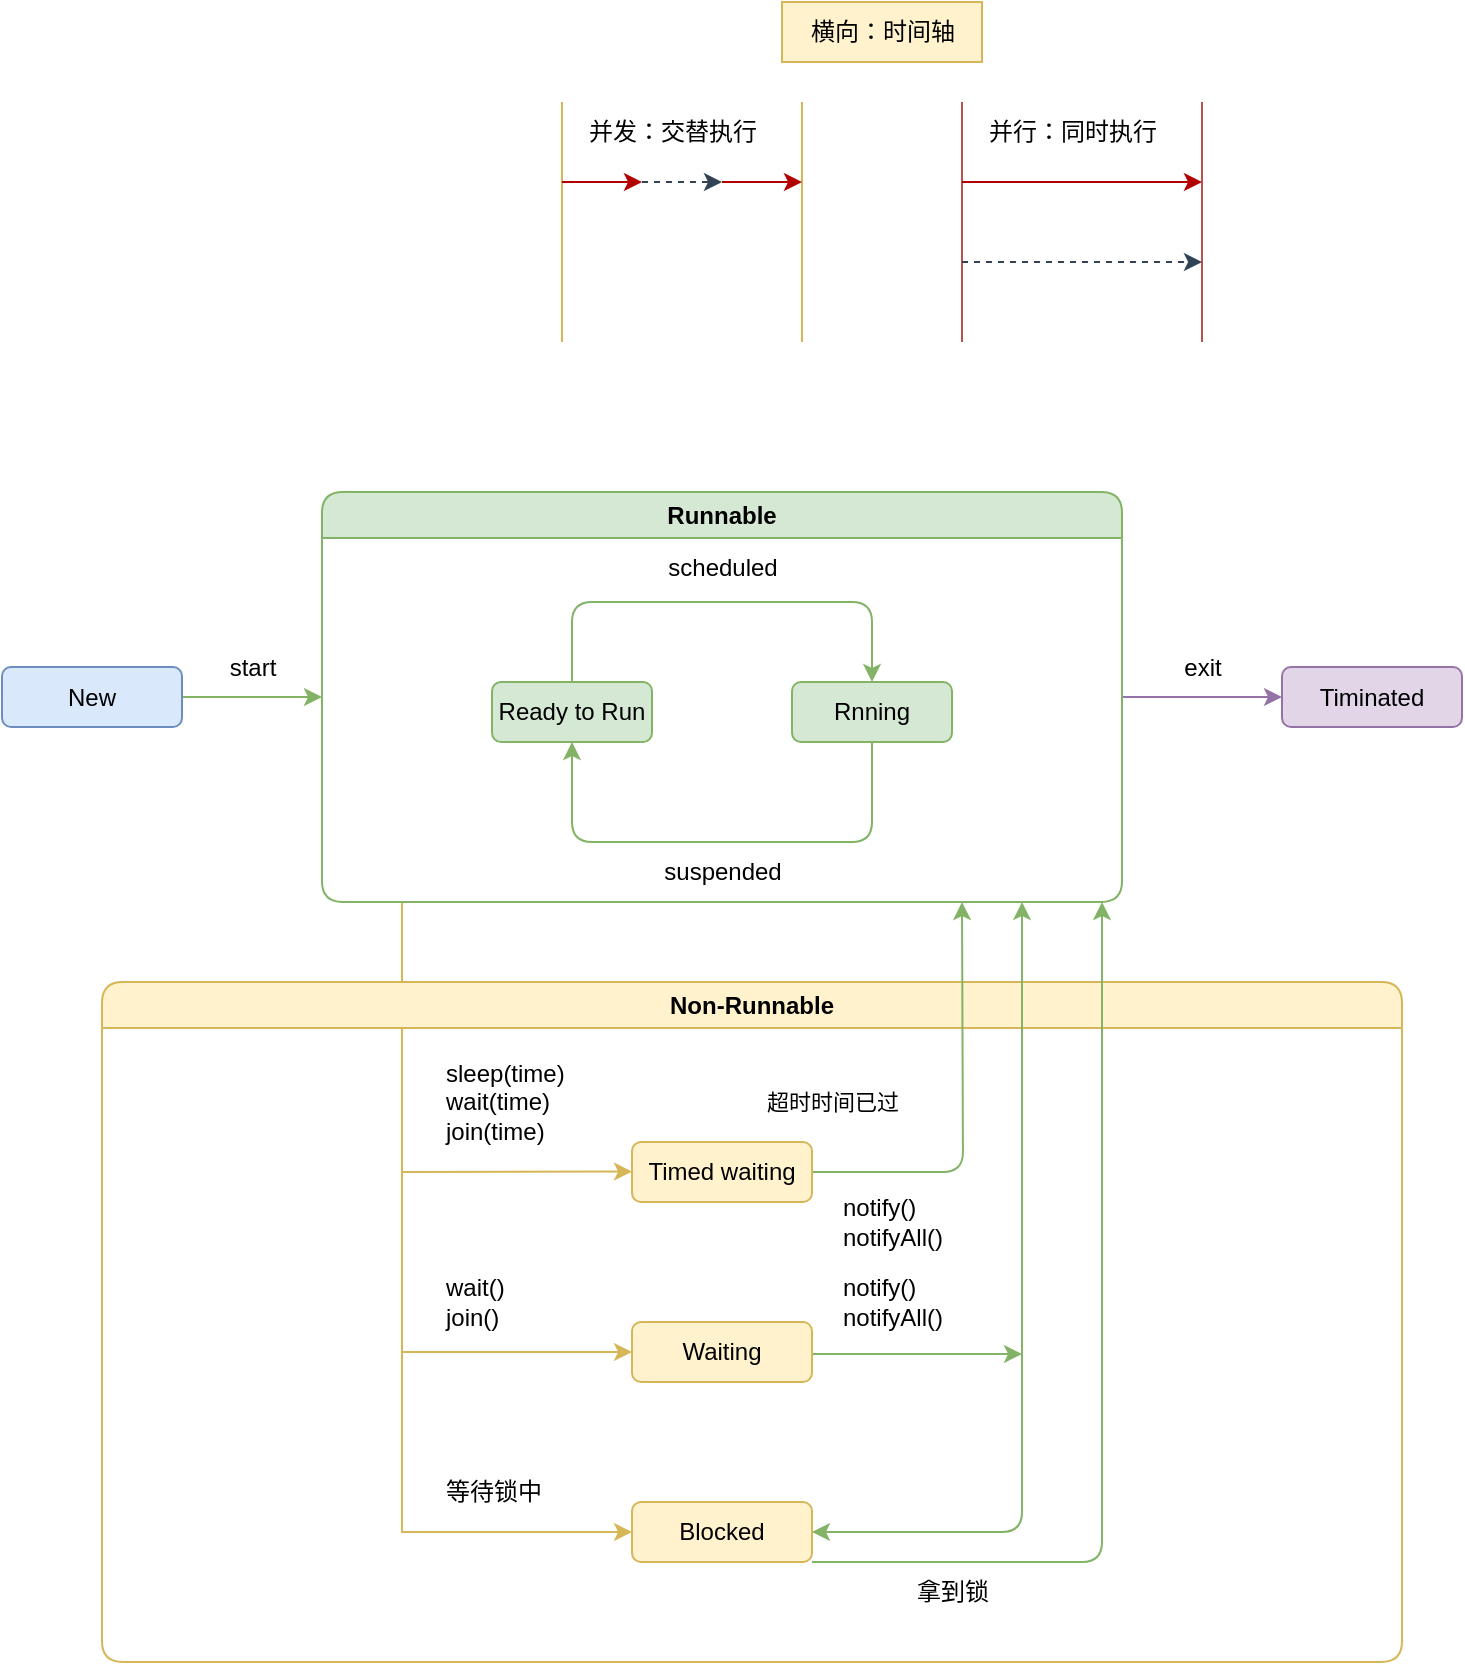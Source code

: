 <mxfile version="21.6.6" type="github">
  <diagram name="what-is-thread" id="VI880W7bSloKASdDrTB5">
    <mxGraphModel dx="1045" dy="644" grid="1" gridSize="10" guides="1" tooltips="1" connect="1" arrows="1" fold="1" page="1" pageScale="1" pageWidth="850" pageHeight="1100" math="0" shadow="0">
      <root>
        <mxCell id="0" />
        <mxCell id="1" parent="0" />
        <mxCell id="TSOGVDyj9EcASC1HtU-e-1" value="" style="endArrow=none;html=1;rounded=0;fillColor=#fff2cc;strokeColor=#d6b656;" edge="1" parent="1">
          <mxGeometry width="50" height="50" relative="1" as="geometry">
            <mxPoint x="280" y="240" as="sourcePoint" />
            <mxPoint x="280" y="120" as="targetPoint" />
          </mxGeometry>
        </mxCell>
        <mxCell id="TSOGVDyj9EcASC1HtU-e-2" value="" style="endArrow=none;html=1;rounded=0;fillColor=#fff2cc;strokeColor=#d6b656;" edge="1" parent="1">
          <mxGeometry width="50" height="50" relative="1" as="geometry">
            <mxPoint x="400" y="240" as="sourcePoint" />
            <mxPoint x="400" y="120" as="targetPoint" />
          </mxGeometry>
        </mxCell>
        <mxCell id="TSOGVDyj9EcASC1HtU-e-3" value="" style="endArrow=classic;html=1;rounded=0;fillColor=#e51400;strokeColor=#B20000;" edge="1" parent="1">
          <mxGeometry width="50" height="50" relative="1" as="geometry">
            <mxPoint x="280" y="160" as="sourcePoint" />
            <mxPoint x="320" y="160" as="targetPoint" />
          </mxGeometry>
        </mxCell>
        <mxCell id="TSOGVDyj9EcASC1HtU-e-4" value="" style="endArrow=classic;html=1;rounded=0;dashed=1;fillColor=#647687;strokeColor=#314354;" edge="1" parent="1">
          <mxGeometry width="50" height="50" relative="1" as="geometry">
            <mxPoint x="320" y="160" as="sourcePoint" />
            <mxPoint x="360" y="160" as="targetPoint" />
          </mxGeometry>
        </mxCell>
        <mxCell id="TSOGVDyj9EcASC1HtU-e-5" value="" style="endArrow=classic;html=1;rounded=0;fillColor=#e51400;strokeColor=#B20000;" edge="1" parent="1">
          <mxGeometry width="50" height="50" relative="1" as="geometry">
            <mxPoint x="360" y="160" as="sourcePoint" />
            <mxPoint x="400" y="160" as="targetPoint" />
          </mxGeometry>
        </mxCell>
        <mxCell id="TSOGVDyj9EcASC1HtU-e-6" value="并发：交替执行" style="text;html=1;align=center;verticalAlign=middle;resizable=0;points=[];autosize=1;strokeColor=none;fillColor=none;" vertex="1" parent="1">
          <mxGeometry x="280" y="120" width="110" height="30" as="geometry" />
        </mxCell>
        <mxCell id="TSOGVDyj9EcASC1HtU-e-8" value="" style="endArrow=none;html=1;rounded=0;fillColor=#f8cecc;strokeColor=#b85450;" edge="1" parent="1">
          <mxGeometry width="50" height="50" relative="1" as="geometry">
            <mxPoint x="480" y="240" as="sourcePoint" />
            <mxPoint x="480" y="120" as="targetPoint" />
          </mxGeometry>
        </mxCell>
        <mxCell id="TSOGVDyj9EcASC1HtU-e-9" value="" style="endArrow=none;html=1;rounded=0;fillColor=#f8cecc;strokeColor=#b85450;" edge="1" parent="1">
          <mxGeometry width="50" height="50" relative="1" as="geometry">
            <mxPoint x="600" y="240" as="sourcePoint" />
            <mxPoint x="600" y="120" as="targetPoint" />
          </mxGeometry>
        </mxCell>
        <mxCell id="TSOGVDyj9EcASC1HtU-e-10" value="" style="endArrow=classic;html=1;rounded=0;fillColor=#e51400;strokeColor=#B20000;" edge="1" parent="1">
          <mxGeometry width="50" height="50" relative="1" as="geometry">
            <mxPoint x="480" y="160" as="sourcePoint" />
            <mxPoint x="600" y="160" as="targetPoint" />
          </mxGeometry>
        </mxCell>
        <mxCell id="TSOGVDyj9EcASC1HtU-e-11" value="" style="endArrow=classic;html=1;rounded=0;dashed=1;fillColor=#647687;strokeColor=#314354;" edge="1" parent="1">
          <mxGeometry width="50" height="50" relative="1" as="geometry">
            <mxPoint x="480" y="200" as="sourcePoint" />
            <mxPoint x="600" y="200" as="targetPoint" />
          </mxGeometry>
        </mxCell>
        <mxCell id="TSOGVDyj9EcASC1HtU-e-14" value="并行：同时执行" style="text;html=1;align=center;verticalAlign=middle;resizable=0;points=[];autosize=1;strokeColor=none;fillColor=none;" vertex="1" parent="1">
          <mxGeometry x="480" y="120" width="110" height="30" as="geometry" />
        </mxCell>
        <mxCell id="TSOGVDyj9EcASC1HtU-e-15" value="横向：时间轴" style="text;html=1;align=center;verticalAlign=middle;resizable=0;points=[];autosize=1;strokeColor=#d6b656;fillColor=#fff2cc;" vertex="1" parent="1">
          <mxGeometry x="390" y="70" width="100" height="30" as="geometry" />
        </mxCell>
        <mxCell id="TSOGVDyj9EcASC1HtU-e-44" style="edgeStyle=orthogonalEdgeStyle;rounded=0;orthogonalLoop=1;jettySize=auto;html=1;entryX=0;entryY=0.5;entryDx=0;entryDy=0;fillColor=#d5e8d4;strokeColor=#82b366;" edge="1" parent="1" source="TSOGVDyj9EcASC1HtU-e-16" target="TSOGVDyj9EcASC1HtU-e-23">
          <mxGeometry relative="1" as="geometry" />
        </mxCell>
        <mxCell id="TSOGVDyj9EcASC1HtU-e-16" value="New" style="rounded=1;whiteSpace=wrap;html=1;fillColor=#dae8fc;strokeColor=#6c8ebf;" vertex="1" parent="1">
          <mxGeometry y="402.5" width="90" height="30" as="geometry" />
        </mxCell>
        <mxCell id="TSOGVDyj9EcASC1HtU-e-18" style="edgeStyle=orthogonalEdgeStyle;rounded=0;orthogonalLoop=1;jettySize=auto;html=1;exitX=0.5;exitY=1;exitDx=0;exitDy=0;" edge="1" parent="1" source="TSOGVDyj9EcASC1HtU-e-16" target="TSOGVDyj9EcASC1HtU-e-16">
          <mxGeometry relative="1" as="geometry" />
        </mxCell>
        <mxCell id="TSOGVDyj9EcASC1HtU-e-35" value="" style="edgeStyle=orthogonalEdgeStyle;rounded=0;orthogonalLoop=1;jettySize=auto;html=1;fillColor=#e1d5e7;strokeColor=#9673a6;entryX=0;entryY=0.5;entryDx=0;entryDy=0;" edge="1" parent="1" source="TSOGVDyj9EcASC1HtU-e-23" target="TSOGVDyj9EcASC1HtU-e-45">
          <mxGeometry relative="1" as="geometry">
            <mxPoint x="560" y="417.5" as="targetPoint" />
          </mxGeometry>
        </mxCell>
        <mxCell id="TSOGVDyj9EcASC1HtU-e-85" style="edgeStyle=orthogonalEdgeStyle;rounded=0;orthogonalLoop=1;jettySize=auto;html=1;entryX=0;entryY=0.5;entryDx=0;entryDy=0;fillColor=#fff2cc;strokeColor=#d6b656;" edge="1" parent="1" target="TSOGVDyj9EcASC1HtU-e-54">
          <mxGeometry relative="1" as="geometry">
            <mxPoint x="230" y="860" as="targetPoint" />
            <mxPoint x="230" y="520" as="sourcePoint" />
            <Array as="points">
              <mxPoint x="200" y="520" />
              <mxPoint x="200" y="835" />
            </Array>
          </mxGeometry>
        </mxCell>
        <mxCell id="TSOGVDyj9EcASC1HtU-e-23" value="Runnable" style="swimlane;whiteSpace=wrap;html=1;fillColor=#d5e8d4;strokeColor=#82b366;rounded=1;" vertex="1" parent="1">
          <mxGeometry x="160" y="315" width="400" height="205" as="geometry" />
        </mxCell>
        <mxCell id="TSOGVDyj9EcASC1HtU-e-29" value="" style="edgeStyle=orthogonalEdgeStyle;rounded=1;orthogonalLoop=1;jettySize=auto;html=1;fillColor=#d5e8d4;strokeColor=#82b366;" edge="1" parent="TSOGVDyj9EcASC1HtU-e-23" source="TSOGVDyj9EcASC1HtU-e-25" target="TSOGVDyj9EcASC1HtU-e-26">
          <mxGeometry relative="1" as="geometry">
            <Array as="points">
              <mxPoint x="125" y="55" />
              <mxPoint x="275" y="55" />
            </Array>
          </mxGeometry>
        </mxCell>
        <mxCell id="TSOGVDyj9EcASC1HtU-e-25" value="Ready to Run" style="rounded=1;whiteSpace=wrap;html=1;fillColor=#d5e8d4;strokeColor=#82b366;" vertex="1" parent="TSOGVDyj9EcASC1HtU-e-23">
          <mxGeometry x="85" y="95" width="80" height="30" as="geometry" />
        </mxCell>
        <mxCell id="TSOGVDyj9EcASC1HtU-e-27" value="" style="edgeStyle=orthogonalEdgeStyle;rounded=1;orthogonalLoop=1;jettySize=auto;html=1;fillColor=#d5e8d4;strokeColor=#82b366;" edge="1" parent="TSOGVDyj9EcASC1HtU-e-23" source="TSOGVDyj9EcASC1HtU-e-26" target="TSOGVDyj9EcASC1HtU-e-25">
          <mxGeometry relative="1" as="geometry">
            <Array as="points">
              <mxPoint x="275" y="175" />
              <mxPoint x="125" y="175" />
            </Array>
          </mxGeometry>
        </mxCell>
        <mxCell id="TSOGVDyj9EcASC1HtU-e-26" value="Rnning" style="rounded=1;whiteSpace=wrap;html=1;fillColor=#d5e8d4;strokeColor=#82b366;" vertex="1" parent="TSOGVDyj9EcASC1HtU-e-23">
          <mxGeometry x="235" y="95" width="80" height="30" as="geometry" />
        </mxCell>
        <mxCell id="TSOGVDyj9EcASC1HtU-e-31" value="suspended" style="text;html=1;align=center;verticalAlign=middle;resizable=0;points=[];autosize=1;strokeColor=none;fillColor=none;" vertex="1" parent="TSOGVDyj9EcASC1HtU-e-23">
          <mxGeometry x="160" y="175" width="80" height="30" as="geometry" />
        </mxCell>
        <mxCell id="TSOGVDyj9EcASC1HtU-e-30" value="scheduled" style="text;html=1;align=center;verticalAlign=middle;resizable=0;points=[];autosize=1;strokeColor=none;fillColor=none;" vertex="1" parent="1">
          <mxGeometry x="320" y="338" width="80" height="30" as="geometry" />
        </mxCell>
        <mxCell id="TSOGVDyj9EcASC1HtU-e-45" value="Timinated" style="rounded=1;whiteSpace=wrap;html=1;fillColor=#e1d5e7;strokeColor=#9673a6;" vertex="1" parent="1">
          <mxGeometry x="640" y="402.5" width="90" height="30" as="geometry" />
        </mxCell>
        <mxCell id="TSOGVDyj9EcASC1HtU-e-46" value="start" style="text;html=1;align=center;verticalAlign=middle;resizable=0;points=[];autosize=1;strokeColor=none;fillColor=none;" vertex="1" parent="1">
          <mxGeometry x="100" y="388" width="50" height="30" as="geometry" />
        </mxCell>
        <mxCell id="TSOGVDyj9EcASC1HtU-e-47" value="exit" style="text;html=1;align=center;verticalAlign=middle;resizable=0;points=[];autosize=1;strokeColor=none;fillColor=none;" vertex="1" parent="1">
          <mxGeometry x="580" y="388" width="40" height="30" as="geometry" />
        </mxCell>
        <mxCell id="TSOGVDyj9EcASC1HtU-e-48" value="Non-Runnable" style="swimlane;whiteSpace=wrap;html=1;rounded=1;fillColor=#fff2cc;strokeColor=#d6b656;" vertex="1" parent="1">
          <mxGeometry x="50" y="560" width="650" height="340" as="geometry" />
        </mxCell>
        <mxCell id="TSOGVDyj9EcASC1HtU-e-82" value="" style="edgeStyle=orthogonalEdgeStyle;rounded=1;orthogonalLoop=1;jettySize=auto;html=1;fillColor=#d5e8d4;strokeColor=#82b366;" edge="1" parent="TSOGVDyj9EcASC1HtU-e-48" source="TSOGVDyj9EcASC1HtU-e-49">
          <mxGeometry relative="1" as="geometry">
            <mxPoint x="430" y="-40" as="targetPoint" />
          </mxGeometry>
        </mxCell>
        <mxCell id="TSOGVDyj9EcASC1HtU-e-49" value="Timed waiting" style="rounded=1;whiteSpace=wrap;html=1;fillColor=#fff2cc;strokeColor=#d6b656;" vertex="1" parent="TSOGVDyj9EcASC1HtU-e-48">
          <mxGeometry x="265" y="80" width="90" height="30" as="geometry" />
        </mxCell>
        <mxCell id="TSOGVDyj9EcASC1HtU-e-62" value="" style="edgeStyle=orthogonalEdgeStyle;rounded=0;orthogonalLoop=1;jettySize=auto;html=1;fillColor=#d5e8d4;strokeColor=#82b366;" edge="1" parent="TSOGVDyj9EcASC1HtU-e-48">
          <mxGeometry relative="1" as="geometry">
            <mxPoint x="350" y="186" as="sourcePoint" />
            <mxPoint x="460" y="186" as="targetPoint" />
          </mxGeometry>
        </mxCell>
        <mxCell id="TSOGVDyj9EcASC1HtU-e-50" value="Waiting" style="rounded=1;whiteSpace=wrap;html=1;fillColor=#fff2cc;strokeColor=#d6b656;" vertex="1" parent="TSOGVDyj9EcASC1HtU-e-48">
          <mxGeometry x="265" y="170" width="90" height="30" as="geometry" />
        </mxCell>
        <mxCell id="TSOGVDyj9EcASC1HtU-e-56" value="" style="edgeStyle=orthogonalEdgeStyle;rounded=1;orthogonalLoop=1;jettySize=auto;html=1;exitX=1;exitY=0.5;exitDx=0;exitDy=0;strokeColor=#82b366;startArrow=classic;startFill=1;fillColor=#d5e8d4;" edge="1" parent="TSOGVDyj9EcASC1HtU-e-48" source="TSOGVDyj9EcASC1HtU-e-54">
          <mxGeometry relative="1" as="geometry">
            <mxPoint x="340" y="275" as="sourcePoint" />
            <mxPoint x="460" y="-40" as="targetPoint" />
            <Array as="points">
              <mxPoint x="460" y="275" />
              <mxPoint x="460" y="-40" />
            </Array>
          </mxGeometry>
        </mxCell>
        <mxCell id="TSOGVDyj9EcASC1HtU-e-54" value="Blocked" style="rounded=1;whiteSpace=wrap;html=1;fillColor=#fff2cc;strokeColor=#d6b656;" vertex="1" parent="TSOGVDyj9EcASC1HtU-e-48">
          <mxGeometry x="265" y="260" width="90" height="30" as="geometry" />
        </mxCell>
        <mxCell id="TSOGVDyj9EcASC1HtU-e-57" value="拿到锁" style="text;html=1;align=center;verticalAlign=middle;resizable=0;points=[];autosize=1;strokeColor=none;fillColor=none;" vertex="1" parent="TSOGVDyj9EcASC1HtU-e-48">
          <mxGeometry x="395" y="290" width="60" height="30" as="geometry" />
        </mxCell>
        <mxCell id="TSOGVDyj9EcASC1HtU-e-63" value="&lt;div style=&quot;text-align: left;&quot;&gt;&lt;span style=&quot;background-color: initial;&quot;&gt;notify()&lt;/span&gt;&lt;/div&gt;notifyAll()" style="text;html=1;align=center;verticalAlign=middle;resizable=0;points=[];autosize=1;strokeColor=none;fillColor=none;" vertex="1" parent="TSOGVDyj9EcASC1HtU-e-48">
          <mxGeometry x="360" y="140" width="70" height="40" as="geometry" />
        </mxCell>
        <mxCell id="TSOGVDyj9EcASC1HtU-e-64" value="&lt;div style=&quot;text-align: left;&quot;&gt;&lt;span style=&quot;background-color: initial;&quot;&gt;notify()&lt;/span&gt;&lt;/div&gt;notifyAll()" style="text;html=1;align=center;verticalAlign=middle;resizable=0;points=[];autosize=1;strokeColor=none;fillColor=none;" vertex="1" parent="TSOGVDyj9EcASC1HtU-e-48">
          <mxGeometry x="360" y="100" width="70" height="40" as="geometry" />
        </mxCell>
        <mxCell id="TSOGVDyj9EcASC1HtU-e-83" value="&lt;font style=&quot;font-size: 11px;&quot;&gt;超时时间已过&lt;/font&gt;" style="text;html=1;align=center;verticalAlign=middle;resizable=0;points=[];autosize=1;strokeColor=none;fillColor=none;" vertex="1" parent="TSOGVDyj9EcASC1HtU-e-48">
          <mxGeometry x="320" y="45" width="90" height="30" as="geometry" />
        </mxCell>
        <mxCell id="TSOGVDyj9EcASC1HtU-e-86" value="等待锁中" style="text;html=1;align=left;verticalAlign=middle;resizable=0;points=[];autosize=1;strokeColor=none;fillColor=none;" vertex="1" parent="TSOGVDyj9EcASC1HtU-e-48">
          <mxGeometry x="170" y="240" width="70" height="30" as="geometry" />
        </mxCell>
        <mxCell id="TSOGVDyj9EcASC1HtU-e-89" value="" style="endArrow=classic;html=1;rounded=0;entryX=0;entryY=0.5;entryDx=0;entryDy=0;fillColor=#fff2cc;strokeColor=#d6b656;" edge="1" parent="TSOGVDyj9EcASC1HtU-e-48">
          <mxGeometry width="50" height="50" relative="1" as="geometry">
            <mxPoint x="150" y="95" as="sourcePoint" />
            <mxPoint x="265" y="94.78" as="targetPoint" />
          </mxGeometry>
        </mxCell>
        <mxCell id="TSOGVDyj9EcASC1HtU-e-91" value="sleep(time)&lt;br&gt;wait(time)&lt;br&gt;join(time)" style="text;html=1;align=left;verticalAlign=middle;resizable=0;points=[];autosize=1;strokeColor=none;fillColor=none;" vertex="1" parent="TSOGVDyj9EcASC1HtU-e-48">
          <mxGeometry x="170" y="30" width="80" height="60" as="geometry" />
        </mxCell>
        <mxCell id="TSOGVDyj9EcASC1HtU-e-90" value="wait()&lt;br&gt;join()" style="text;html=1;align=left;verticalAlign=middle;resizable=0;points=[];autosize=1;strokeColor=none;fillColor=none;" vertex="1" parent="TSOGVDyj9EcASC1HtU-e-48">
          <mxGeometry x="170" y="140" width="50" height="40" as="geometry" />
        </mxCell>
        <mxCell id="TSOGVDyj9EcASC1HtU-e-76" value="" style="edgeStyle=orthogonalEdgeStyle;rounded=1;orthogonalLoop=1;jettySize=auto;html=1;fillColor=#d5e8d4;strokeColor=#82b366;" edge="1" parent="1" source="TSOGVDyj9EcASC1HtU-e-54">
          <mxGeometry relative="1" as="geometry">
            <mxPoint x="550" y="520" as="targetPoint" />
            <Array as="points">
              <mxPoint x="550" y="850" />
              <mxPoint x="550" y="520" />
            </Array>
          </mxGeometry>
        </mxCell>
        <mxCell id="TSOGVDyj9EcASC1HtU-e-88" value="" style="endArrow=classic;html=1;rounded=0;entryX=0;entryY=0.5;entryDx=0;entryDy=0;fillColor=#fff2cc;strokeColor=#d6b656;" edge="1" parent="1" target="TSOGVDyj9EcASC1HtU-e-50">
          <mxGeometry width="50" height="50" relative="1" as="geometry">
            <mxPoint x="200" y="745" as="sourcePoint" />
            <mxPoint x="315" y="665" as="targetPoint" />
          </mxGeometry>
        </mxCell>
      </root>
    </mxGraphModel>
  </diagram>
</mxfile>
